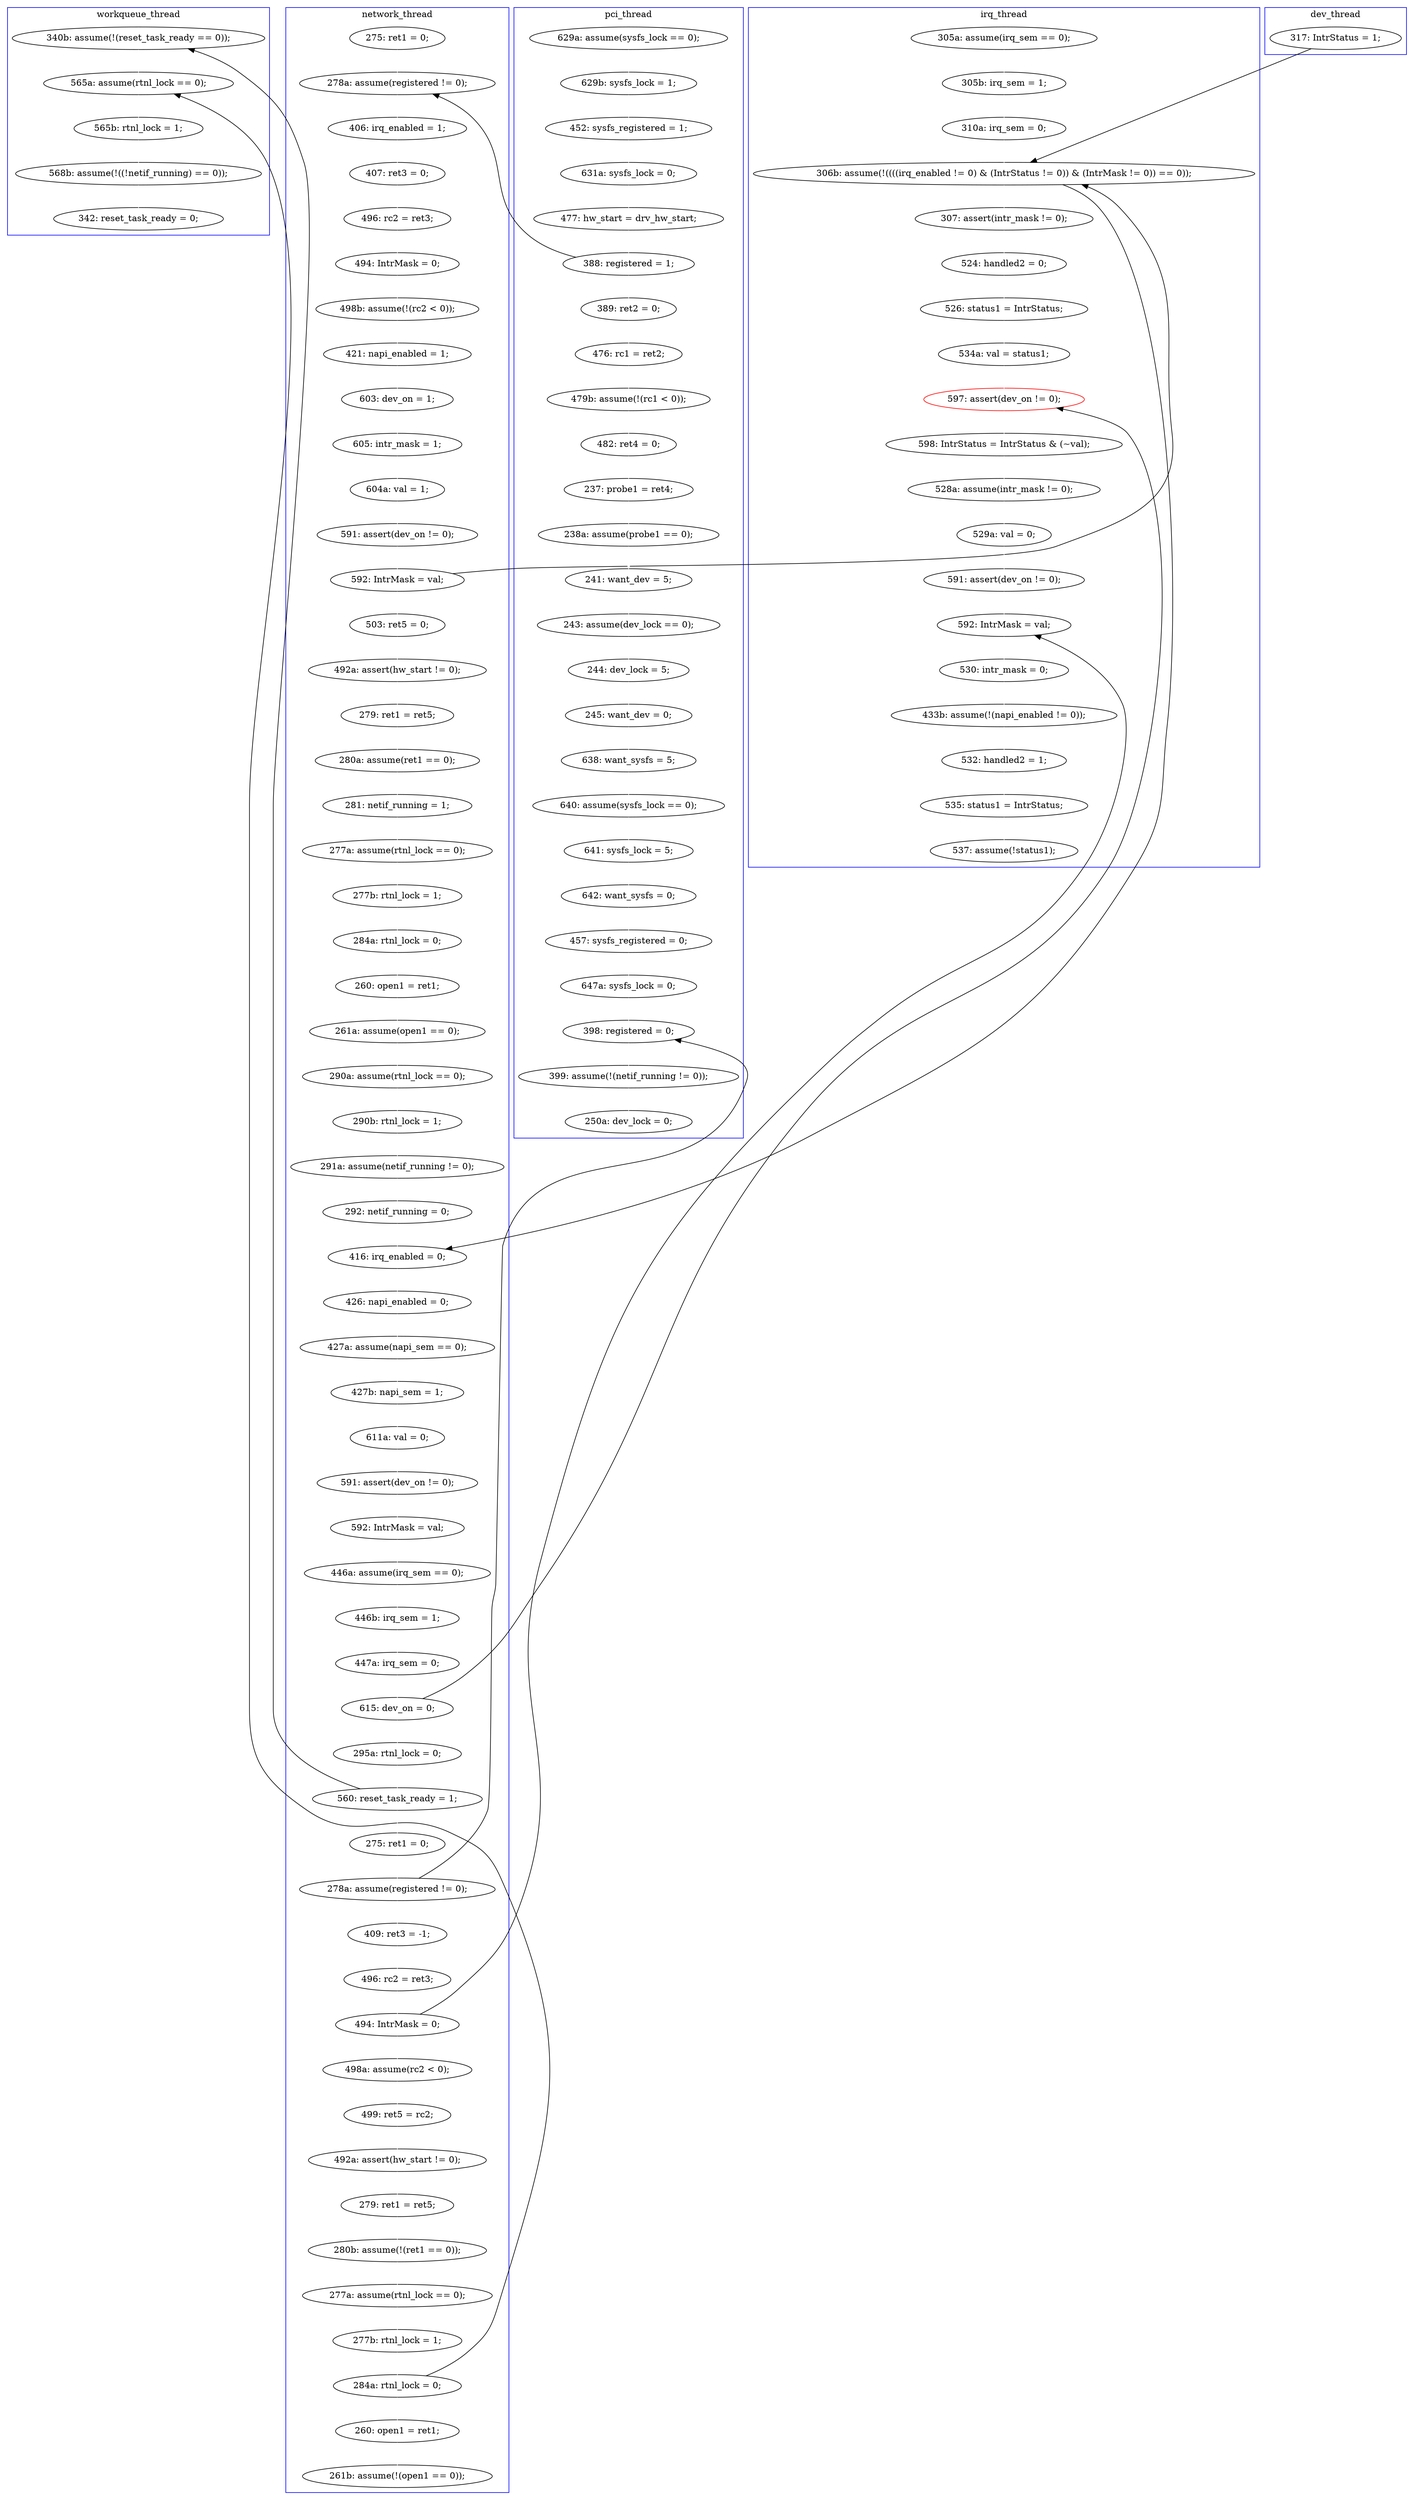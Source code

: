 digraph Counterexample {
	187 -> 199 [color = white, style = solid]
	157 -> 158 [color = white, style = solid]
	165 -> 166 [color = white, style = solid]
	133 -> 136 [color = white, style = solid]
	173 -> 184 [color = black, style = solid, constraint = false]
	205 -> 206 [color = white, style = solid]
	29 -> 32 [color = white, style = solid]
	219 -> 220 [color = white, style = solid]
	242 -> 244 [color = white, style = solid]
	206 -> 208 [color = white, style = solid]
	155 -> 157 [color = white, style = solid]
	136 -> 142 [color = white, style = solid]
	67 -> 68 [color = white, style = solid]
	124 -> 137 [color = white, style = solid]
	183 -> 191 [color = white, style = solid]
	137 -> 151 [color = white, style = solid]
	128 -> 129 [color = white, style = solid]
	150 -> 155 [color = white, style = solid]
	40 -> 49 [color = white, style = solid]
	42 -> 56 [color = white, style = solid]
	95 -> 96 [color = white, style = solid]
	36 -> 40 [color = white, style = solid]
	111 -> 112 [color = white, style = solid]
	112 -> 113 [color = white, style = solid]
	216 -> 217 [color = white, style = solid]
	166 -> 169 [color = white, style = solid]
	90 -> 92 [color = white, style = solid]
	55 -> 70 [color = white, style = solid]
	32 -> 36 [color = white, style = solid]
	129 -> 133 [color = white, style = solid]
	50 -> 51 [color = white, style = solid]
	80 -> 81 [color = white, style = solid]
	170 -> 174 [color = white, style = solid]
	117 -> 120 [color = white, style = solid]
	74 -> 76 [color = white, style = solid]
	134 -> 137 [color = black, style = solid, constraint = false]
	28 -> 29 [color = white, style = solid]
	230 -> 249 [color = white, style = solid]
	208 -> 230 [color = black, style = solid, constraint = false]
	158 -> 165 [color = white, style = solid]
	120 -> 123 [color = white, style = solid]
	79 -> 80 [color = white, style = solid]
	191 -> 193 [color = white, style = solid]
	260 -> 272 [color = white, style = solid]
	148 -> 149 [color = white, style = solid]
	99 -> 101 [color = white, style = solid]
	193 -> 257 [color = black, style = solid, constraint = false]
	151 -> 168 [color = white, style = solid]
	169 -> 173 [color = white, style = solid]
	264 -> 265 [color = white, style = solid]
	217 -> 218 [color = white, style = solid]
	229 -> 230 [color = white, style = solid]
	54 -> 55 [color = white, style = solid]
	56 -> 66 [color = white, style = solid]
	259 -> 264 [color = white, style = solid]
	137 -> 142 [color = black, style = solid, constraint = false]
	249 -> 259 [color = white, style = solid]
	96 -> 97 [color = white, style = solid]
	193 -> 205 [color = white, style = solid]
	94 -> 99 [color = white, style = solid]
	66 -> 67 [color = white, style = solid]
	168 -> 170 [color = white, style = solid]
	257 -> 260 [color = white, style = solid]
	118 -> 119 [color = white, style = solid]
	220 -> 223 [color = white, style = solid]
	109 -> 111 [color = white, style = solid]
	225 -> 229 [color = white, style = solid]
	92 -> 94 [color = white, style = solid]
	101 -> 104 [color = white, style = solid]
	142 -> 148 [color = white, style = solid]
	184 -> 187 [color = white, style = solid]
	244 -> 254 [color = white, style = solid]
	219 -> 241 [color = black, style = solid, constraint = false]
	218 -> 219 [color = white, style = solid]
	93 -> 95 [color = white, style = solid]
	177 -> 183 [color = white, style = solid]
	123 -> 128 [color = white, style = solid]
	70 -> 73 [color = white, style = solid]
	73 -> 77 [color = white, style = solid]
	77 -> 79 [color = white, style = solid]
	211 -> 212 [color = white, style = solid]
	106 -> 109 [color = white, style = solid]
	199 -> 225 [color = white, style = solid]
	246 -> 257 [color = white, style = solid]
	76 -> 84 [color = white, style = solid]
	212 -> 213 [color = white, style = solid]
	81 -> 93 [color = white, style = solid]
	237 -> 246 [color = white, style = solid]
	241 -> 242 [color = white, style = solid]
	84 -> 90 [color = white, style = solid]
	238 -> 241 [color = white, style = solid]
	51 -> 54 [color = white, style = solid]
	183 -> 238 [color = black, style = solid, constraint = false]
	149 -> 150 [color = white, style = solid]
	208 -> 210 [color = white, style = solid]
	113 -> 117 [color = white, style = solid]
	97 -> 237 [color = white, style = solid]
	174 -> 184 [color = white, style = solid]
	213 -> 216 [color = white, style = solid]
	101 -> 137 [color = black, style = solid, constraint = false]
	265 -> 267 [color = white, style = solid]
	105 -> 106 [color = white, style = solid]
	173 -> 177 [color = white, style = solid]
	210 -> 211 [color = white, style = solid]
	49 -> 56 [color = black, style = solid, constraint = false]
	49 -> 50 [color = white, style = solid]
	104 -> 105 [color = white, style = solid]
	119 -> 124 [color = white, style = solid]
	68 -> 74 [color = white, style = solid]
	subgraph cluster7 {
		label = dev_thread
		color = blue
		134  [label = "317: IntrStatus = 1;"]
	}
	subgraph cluster5 {
		label = workqueue_thread
		color = blue
		244  [label = "568b: assume(!((!netif_running) == 0));"]
		242  [label = "565b: rtnl_lock = 1;"]
		241  [label = "565a: assume(rtnl_lock == 0);"]
		238  [label = "340b: assume(!(reset_task_ready == 0));"]
		254  [label = "342: reset_task_ready = 0;"]
	}
	subgraph cluster3 {
		label = irq_thread
		color = blue
		119  [label = "305b: irq_sem = 1;"]
		137  [label = "306b: assume(!((((irq_enabled != 0) & (IntrStatus != 0)) & (IntrMask != 0)) == 0));"]
		184  [label = "597: assert(dev_on != 0);", color = red]
		199  [label = "528a: assume(intr_mask != 0);"]
		249  [label = "530: intr_mask = 0;"]
		259  [label = "433b: assume(!(napi_enabled != 0));"]
		230  [label = "592: IntrMask = val;"]
		118  [label = "305a: assume(irq_sem == 0);"]
		229  [label = "591: assert(dev_on != 0);"]
		225  [label = "529a: val = 0;"]
		124  [label = "310a: irq_sem = 0;"]
		170  [label = "526: status1 = IntrStatus;"]
		187  [label = "598: IntrStatus = IntrStatus & (~val);"]
		174  [label = "534a: val = status1;"]
		151  [label = "307: assert(intr_mask != 0);"]
		264  [label = "532: handled2 = 1;"]
		265  [label = "535: status1 = IntrStatus;"]
		267  [label = "537: assume(!status1);"]
		168  [label = "524: handled2 = 0;"]
	}
	subgraph cluster1 {
		label = pci_thread
		color = blue
		51  [label = "476: rc1 = ret2;"]
		79  [label = "243: assume(dev_lock == 0);"]
		55  [label = "482: ret4 = 0;"]
		95  [label = "640: assume(sysfs_lock == 0);"]
		96  [label = "641: sysfs_lock = 5;"]
		93  [label = "638: want_sysfs = 5;"]
		50  [label = "389: ret2 = 0;"]
		77  [label = "241: want_dev = 5;"]
		54  [label = "479b: assume(!(rc1 < 0));"]
		257  [label = "398: registered = 0;"]
		260  [label = "399: assume(!(netif_running != 0));"]
		32  [label = "452: sysfs_registered = 1;"]
		28  [label = "629a: assume(sysfs_lock == 0);"]
		36  [label = "631a: sysfs_lock = 0;"]
		81  [label = "245: want_dev = 0;"]
		49  [label = "388: registered = 1;"]
		73  [label = "238a: assume(probe1 == 0);"]
		246  [label = "647a: sysfs_lock = 0;"]
		29  [label = "629b: sysfs_lock = 1;"]
		70  [label = "237: probe1 = ret4;"]
		237  [label = "457: sysfs_registered = 0;"]
		40  [label = "477: hw_start = drv_hw_start;"]
		80  [label = "244: dev_lock = 5;"]
		97  [label = "642: want_sysfs = 0;"]
		272  [label = "250a: dev_lock = 0;"]
	}
	subgraph cluster2 {
		label = network_thread
		color = blue
		99  [label = "591: assert(dev_on != 0);"]
		193  [label = "278a: assume(registered != 0);"]
		212  [label = "492a: assert(hw_start != 0);"]
		90  [label = "603: dev_on = 1;"]
		216  [label = "280b: assume(!(ret1 == 0));"]
		183  [label = "560: reset_task_ready = 1;"]
		74  [label = "494: IntrMask = 0;"]
		128  [label = "290a: assume(rtnl_lock == 0);"]
		76  [label = "498b: assume(!(rc2 < 0));"]
		158  [label = "592: IntrMask = val;"]
		67  [label = "407: ret3 = 0;"]
		92  [label = "605: intr_mask = 1;"]
		120  [label = "260: open1 = ret1;"]
		123  [label = "261a: assume(open1 == 0);"]
		155  [label = "611a: val = 0;"]
		218  [label = "277b: rtnl_lock = 1;"]
		129  [label = "290b: rtnl_lock = 1;"]
		206  [label = "496: rc2 = ret3;"]
		142  [label = "416: irq_enabled = 0;"]
		148  [label = "426: napi_enabled = 0;"]
		101  [label = "592: IntrMask = val;"]
		169  [label = "447a: irq_sem = 0;"]
		136  [label = "292: netif_running = 0;"]
		165  [label = "446a: assume(irq_sem == 0);"]
		177  [label = "295a: rtnl_lock = 0;"]
		211  [label = "499: ret5 = rc2;"]
		210  [label = "498a: assume(rc2 < 0);"]
		213  [label = "279: ret1 = ret5;"]
		56  [label = "278a: assume(registered != 0);"]
		219  [label = "284a: rtnl_lock = 0;"]
		105  [label = "492a: assert(hw_start != 0);"]
		150  [label = "427b: napi_sem = 1;"]
		208  [label = "494: IntrMask = 0;"]
		133  [label = "291a: assume(netif_running != 0);"]
		111  [label = "281: netif_running = 1;"]
		173  [label = "615: dev_on = 0;"]
		84  [label = "421: napi_enabled = 1;"]
		117  [label = "284a: rtnl_lock = 0;"]
		113  [label = "277b: rtnl_lock = 1;"]
		42  [label = "275: ret1 = 0;"]
		106  [label = "279: ret1 = ret5;"]
		217  [label = "277a: assume(rtnl_lock == 0);"]
		220  [label = "260: open1 = ret1;"]
		223  [label = "261b: assume(!(open1 == 0));"]
		205  [label = "409: ret3 = -1;"]
		166  [label = "446b: irq_sem = 1;"]
		104  [label = "503: ret5 = 0;"]
		191  [label = "275: ret1 = 0;"]
		68  [label = "496: rc2 = ret3;"]
		112  [label = "277a: assume(rtnl_lock == 0);"]
		94  [label = "604a: val = 1;"]
		66  [label = "406: irq_enabled = 1;"]
		149  [label = "427a: assume(napi_sem == 0);"]
		109  [label = "280a: assume(ret1 == 0);"]
		157  [label = "591: assert(dev_on != 0);"]
	}
}